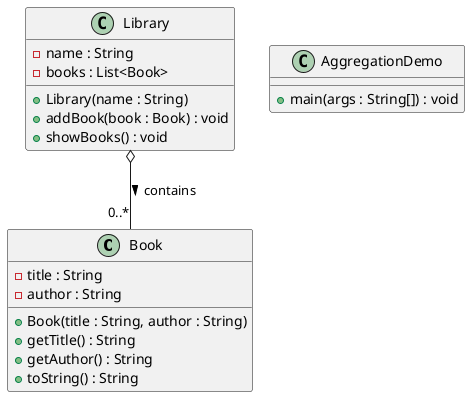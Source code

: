 @startuml

class Book {
    - title : String
    - author : String
    + Book(title : String, author : String)
    + getTitle() : String
    + getAuthor() : String
    + toString() : String
}

class Library {
    - name : String
    - books : List<Book>
    + Library(name : String)
    + addBook(book : Book) : void
    + showBooks() : void
}

class AggregationDemo {
    + main(args : String[]) : void
}

' Aggregation relationship
Library o-- "0..*" Book : contains >

@enduml